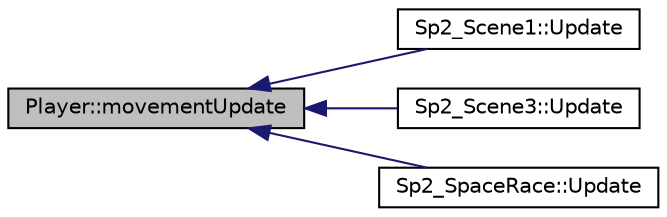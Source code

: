 digraph "Player::movementUpdate"
{
  bgcolor="transparent";
  edge [fontname="Helvetica",fontsize="10",labelfontname="Helvetica",labelfontsize="10"];
  node [fontname="Helvetica",fontsize="10",shape=record];
  rankdir="LR";
  Node1 [label="Player::movementUpdate",height=0.2,width=0.4,color="black", fillcolor="grey75", style="filled", fontcolor="black"];
  Node1 -> Node2 [dir="back",color="midnightblue",fontsize="10",style="solid",fontname="Helvetica"];
  Node2 [label="Sp2_Scene1::Update",height=0.2,width=0.4,color="black",URL="$classSp2__Scene1.html#a7a90c62382a446cff0906a7735cbf0e8"];
  Node1 -> Node3 [dir="back",color="midnightblue",fontsize="10",style="solid",fontname="Helvetica"];
  Node3 [label="Sp2_Scene3::Update",height=0.2,width=0.4,color="black",URL="$classSp2__Scene3.html#a14c1432b47104cfefa352b501a6330eb",tooltip="Updates health system, collision, platform, player, camera and enemy behaviours. "];
  Node1 -> Node4 [dir="back",color="midnightblue",fontsize="10",style="solid",fontname="Helvetica"];
  Node4 [label="Sp2_SpaceRace::Update",height=0.2,width=0.4,color="black",URL="$classSp2__SpaceRace.html#a60fa1a4bdef9cafbb6e6a5fac974ed5d"];
}
